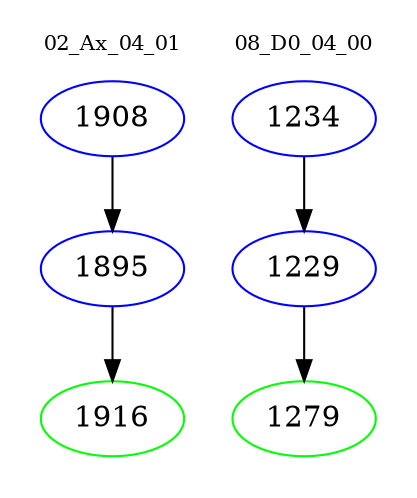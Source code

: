 digraph{
subgraph cluster_0 {
color = white
label = "02_Ax_04_01";
fontsize=10;
T0_1908 [label="1908", color="blue"]
T0_1908 -> T0_1895 [color="black"]
T0_1895 [label="1895", color="blue"]
T0_1895 -> T0_1916 [color="black"]
T0_1916 [label="1916", color="green"]
}
subgraph cluster_1 {
color = white
label = "08_D0_04_00";
fontsize=10;
T1_1234 [label="1234", color="blue"]
T1_1234 -> T1_1229 [color="black"]
T1_1229 [label="1229", color="blue"]
T1_1229 -> T1_1279 [color="black"]
T1_1279 [label="1279", color="green"]
}
}
